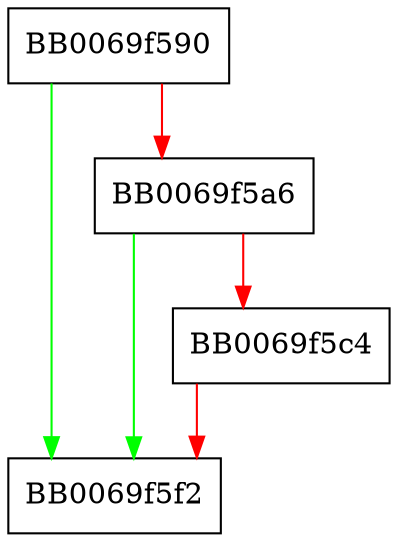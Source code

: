 digraph camellia_192_ofb_newctx {
  node [shape="box"];
  graph [splines=ortho];
  BB0069f590 -> BB0069f5f2 [color="green"];
  BB0069f590 -> BB0069f5a6 [color="red"];
  BB0069f5a6 -> BB0069f5f2 [color="green"];
  BB0069f5a6 -> BB0069f5c4 [color="red"];
  BB0069f5c4 -> BB0069f5f2 [color="red"];
}